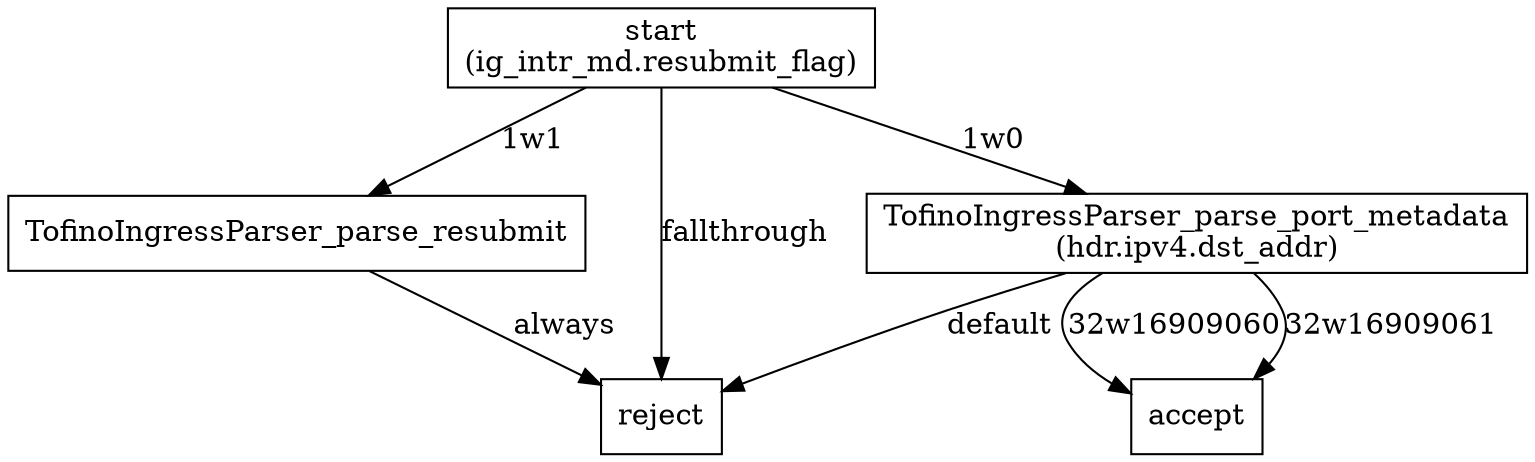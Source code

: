 digraph SwitchIngressParser{
start [shape=rectangle,label="start
(ig_intr_md.resubmit_flag)"]
TofinoIngressParser_parse_resubmit [shape=rectangle,label="TofinoIngressParser_parse_resubmit"]
TofinoIngressParser_parse_port_metadata [shape=rectangle,label="TofinoIngressParser_parse_port_metadata
(hdr.ipv4.dst_addr)"]
accept [shape=rectangle,label="accept"]
reject [shape=rectangle,label="reject"]
start -> TofinoIngressParser_parse_resubmit [label="1w1"]
start -> TofinoIngressParser_parse_port_metadata [label="1w0"]
start -> reject [label="fallthrough"]
TofinoIngressParser_parse_resubmit -> reject [label="always"]
TofinoIngressParser_parse_port_metadata -> accept [label="32w16909060"]
TofinoIngressParser_parse_port_metadata -> accept [label="32w16909061"]
TofinoIngressParser_parse_port_metadata -> reject [label="default"]
}
